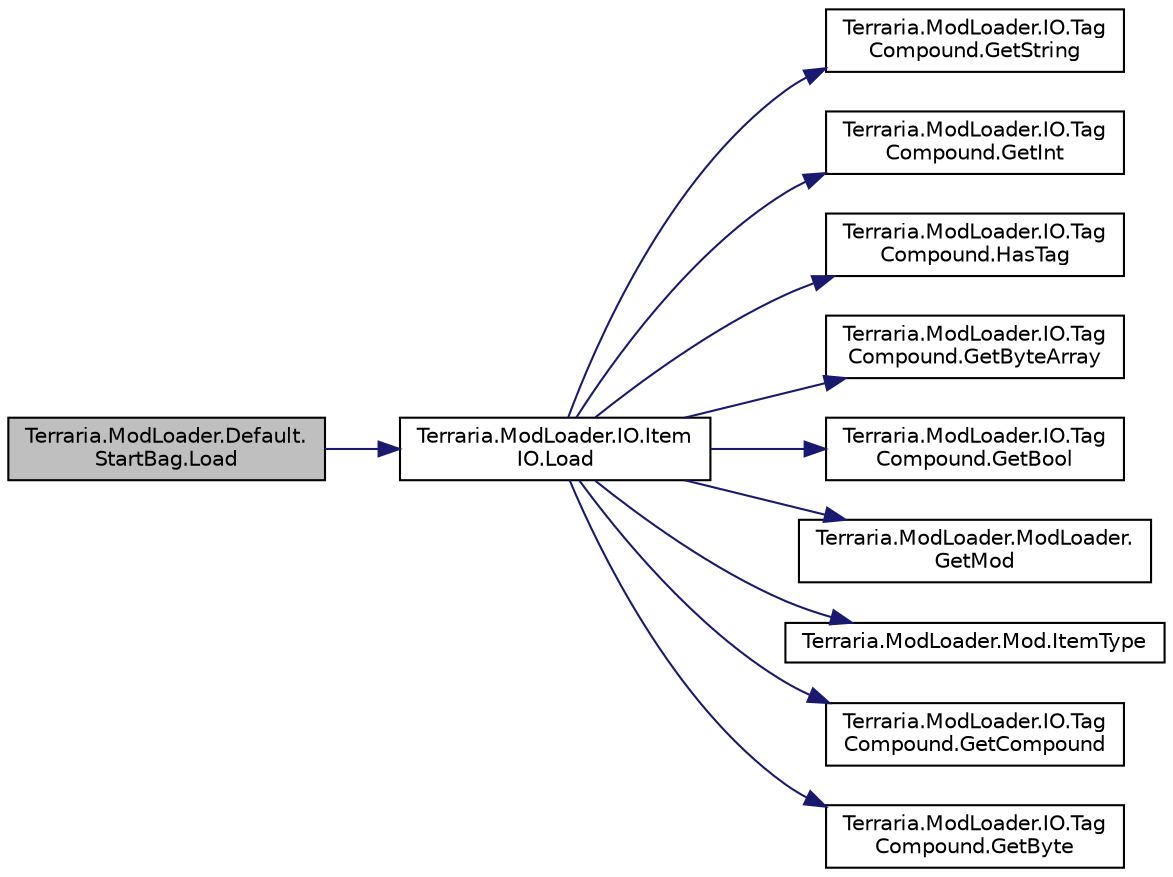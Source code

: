 digraph "Terraria.ModLoader.Default.StartBag.Load"
{
  edge [fontname="Helvetica",fontsize="10",labelfontname="Helvetica",labelfontsize="10"];
  node [fontname="Helvetica",fontsize="10",shape=record];
  rankdir="LR";
  Node2 [label="Terraria.ModLoader.Default.\lStartBag.Load",height=0.2,width=0.4,color="black", fillcolor="grey75", style="filled", fontcolor="black"];
  Node2 -> Node3 [color="midnightblue",fontsize="10",style="solid",fontname="Helvetica"];
  Node3 [label="Terraria.ModLoader.IO.Item\lIO.Load",height=0.2,width=0.4,color="black", fillcolor="white", style="filled",URL="$class_terraria_1_1_mod_loader_1_1_i_o_1_1_item_i_o.html#a6d85be6826465184a0c159ff793b69b6"];
  Node3 -> Node4 [color="midnightblue",fontsize="10",style="solid",fontname="Helvetica"];
  Node4 [label="Terraria.ModLoader.IO.Tag\lCompound.GetString",height=0.2,width=0.4,color="black", fillcolor="white", style="filled",URL="$class_terraria_1_1_mod_loader_1_1_i_o_1_1_tag_compound.html#ac05f361e74b11d7fddaf60e4c3ab3fd7"];
  Node3 -> Node5 [color="midnightblue",fontsize="10",style="solid",fontname="Helvetica"];
  Node5 [label="Terraria.ModLoader.IO.Tag\lCompound.GetInt",height=0.2,width=0.4,color="black", fillcolor="white", style="filled",URL="$class_terraria_1_1_mod_loader_1_1_i_o_1_1_tag_compound.html#a8c222cd0a447787c97371c5ad36cfb0b"];
  Node3 -> Node6 [color="midnightblue",fontsize="10",style="solid",fontname="Helvetica"];
  Node6 [label="Terraria.ModLoader.IO.Tag\lCompound.HasTag",height=0.2,width=0.4,color="black", fillcolor="white", style="filled",URL="$class_terraria_1_1_mod_loader_1_1_i_o_1_1_tag_compound.html#aef825e36993f1860d5012627394068a9"];
  Node3 -> Node7 [color="midnightblue",fontsize="10",style="solid",fontname="Helvetica"];
  Node7 [label="Terraria.ModLoader.IO.Tag\lCompound.GetByteArray",height=0.2,width=0.4,color="black", fillcolor="white", style="filled",URL="$class_terraria_1_1_mod_loader_1_1_i_o_1_1_tag_compound.html#aada15ef3bf3bc4f1d2b8cb0a3963108f"];
  Node3 -> Node8 [color="midnightblue",fontsize="10",style="solid",fontname="Helvetica"];
  Node8 [label="Terraria.ModLoader.IO.Tag\lCompound.GetBool",height=0.2,width=0.4,color="black", fillcolor="white", style="filled",URL="$class_terraria_1_1_mod_loader_1_1_i_o_1_1_tag_compound.html#a1290e4b50bd24212af9de7fbb5b3827f"];
  Node3 -> Node9 [color="midnightblue",fontsize="10",style="solid",fontname="Helvetica"];
  Node9 [label="Terraria.ModLoader.ModLoader.\lGetMod",height=0.2,width=0.4,color="black", fillcolor="white", style="filled",URL="$class_terraria_1_1_mod_loader_1_1_mod_loader.html#aed988cac63e90351b6ed0bd72495f3af"];
  Node3 -> Node10 [color="midnightblue",fontsize="10",style="solid",fontname="Helvetica"];
  Node10 [label="Terraria.ModLoader.Mod.ItemType",height=0.2,width=0.4,color="black", fillcolor="white", style="filled",URL="$class_terraria_1_1_mod_loader_1_1_mod.html#a709d36738b1e8639ea0d9917035cfca2"];
  Node3 -> Node11 [color="midnightblue",fontsize="10",style="solid",fontname="Helvetica"];
  Node11 [label="Terraria.ModLoader.IO.Tag\lCompound.GetCompound",height=0.2,width=0.4,color="black", fillcolor="white", style="filled",URL="$class_terraria_1_1_mod_loader_1_1_i_o_1_1_tag_compound.html#a753b1f987e208031a74ee33546612fb3"];
  Node3 -> Node12 [color="midnightblue",fontsize="10",style="solid",fontname="Helvetica"];
  Node12 [label="Terraria.ModLoader.IO.Tag\lCompound.GetByte",height=0.2,width=0.4,color="black", fillcolor="white", style="filled",URL="$class_terraria_1_1_mod_loader_1_1_i_o_1_1_tag_compound.html#ac14565446fdd2b4080a9eeaac2c5da3e"];
}
